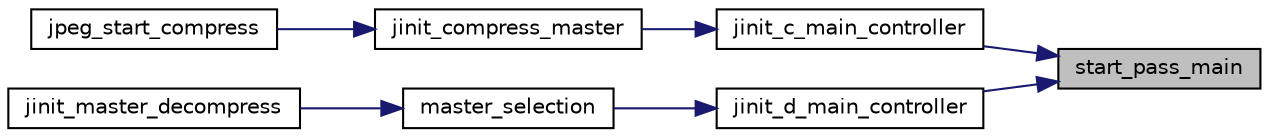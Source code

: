 digraph "start_pass_main"
{
 // LATEX_PDF_SIZE
  bgcolor="transparent";
  edge [fontname="Helvetica",fontsize="10",labelfontname="Helvetica",labelfontsize="10"];
  node [fontname="Helvetica",fontsize="10",shape=record];
  rankdir="RL";
  Node78 [label="start_pass_main",height=0.2,width=0.4,color="black", fillcolor="grey75", style="filled", fontcolor="black",tooltip=" "];
  Node78 -> Node79 [dir="back",color="midnightblue",fontsize="10",style="solid"];
  Node79 [label="jinit_c_main_controller",height=0.2,width=0.4,color="black",URL="$jcmainct_8c.html#a0d6a60ea5dc981f67b5abcf8d786a1b2",tooltip=" "];
  Node79 -> Node80 [dir="back",color="midnightblue",fontsize="10",style="solid"];
  Node80 [label="jinit_compress_master",height=0.2,width=0.4,color="black",URL="$jcinit_8c.html#a9b434908559c6849283fcac944250b3b",tooltip=" "];
  Node80 -> Node81 [dir="back",color="midnightblue",fontsize="10",style="solid"];
  Node81 [label="jpeg_start_compress",height=0.2,width=0.4,color="black",URL="$jcapistd_8c.html#aacff7627af44bc9457601ba15577162d",tooltip=" "];
  Node78 -> Node82 [dir="back",color="midnightblue",fontsize="10",style="solid"];
  Node82 [label="jinit_d_main_controller",height=0.2,width=0.4,color="black",URL="$jdmainct_8c.html#a5f0b8dbafa957d92568e72399faca8d6",tooltip=" "];
  Node82 -> Node83 [dir="back",color="midnightblue",fontsize="10",style="solid"];
  Node83 [label="master_selection",height=0.2,width=0.4,color="black",URL="$jdmaster_8c.html#a440a4f3af47f35f6dd2a353329bc3baf",tooltip=" "];
  Node83 -> Node84 [dir="back",color="midnightblue",fontsize="10",style="solid"];
  Node84 [label="jinit_master_decompress",height=0.2,width=0.4,color="black",URL="$jdmaster_8c.html#a103160e5ec5fd80c654e74f633b14818",tooltip=" "];
}
